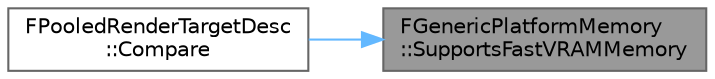 digraph "FGenericPlatformMemory::SupportsFastVRAMMemory"
{
 // INTERACTIVE_SVG=YES
 // LATEX_PDF_SIZE
  bgcolor="transparent";
  edge [fontname=Helvetica,fontsize=10,labelfontname=Helvetica,labelfontsize=10];
  node [fontname=Helvetica,fontsize=10,shape=box,height=0.2,width=0.4];
  rankdir="RL";
  Node1 [id="Node000001",label="FGenericPlatformMemory\l::SupportsFastVRAMMemory",height=0.2,width=0.4,color="gray40", fillcolor="grey60", style="filled", fontcolor="black",tooltip="Gets whether this platform supports Fast VRAM memory Ie, whether TexCreate_FastVRAM flags actually me..."];
  Node1 -> Node2 [id="edge1_Node000001_Node000002",dir="back",color="steelblue1",style="solid",tooltip=" "];
  Node2 [id="Node000002",label="FPooledRenderTargetDesc\l::Compare",height=0.2,width=0.4,color="grey40", fillcolor="white", style="filled",URL="$df/dc6/structFPooledRenderTargetDesc.html#ad72567f6a89cd399c1dfa2c470936387",tooltip="Comparison operator to test if a render target can be reused."];
}
